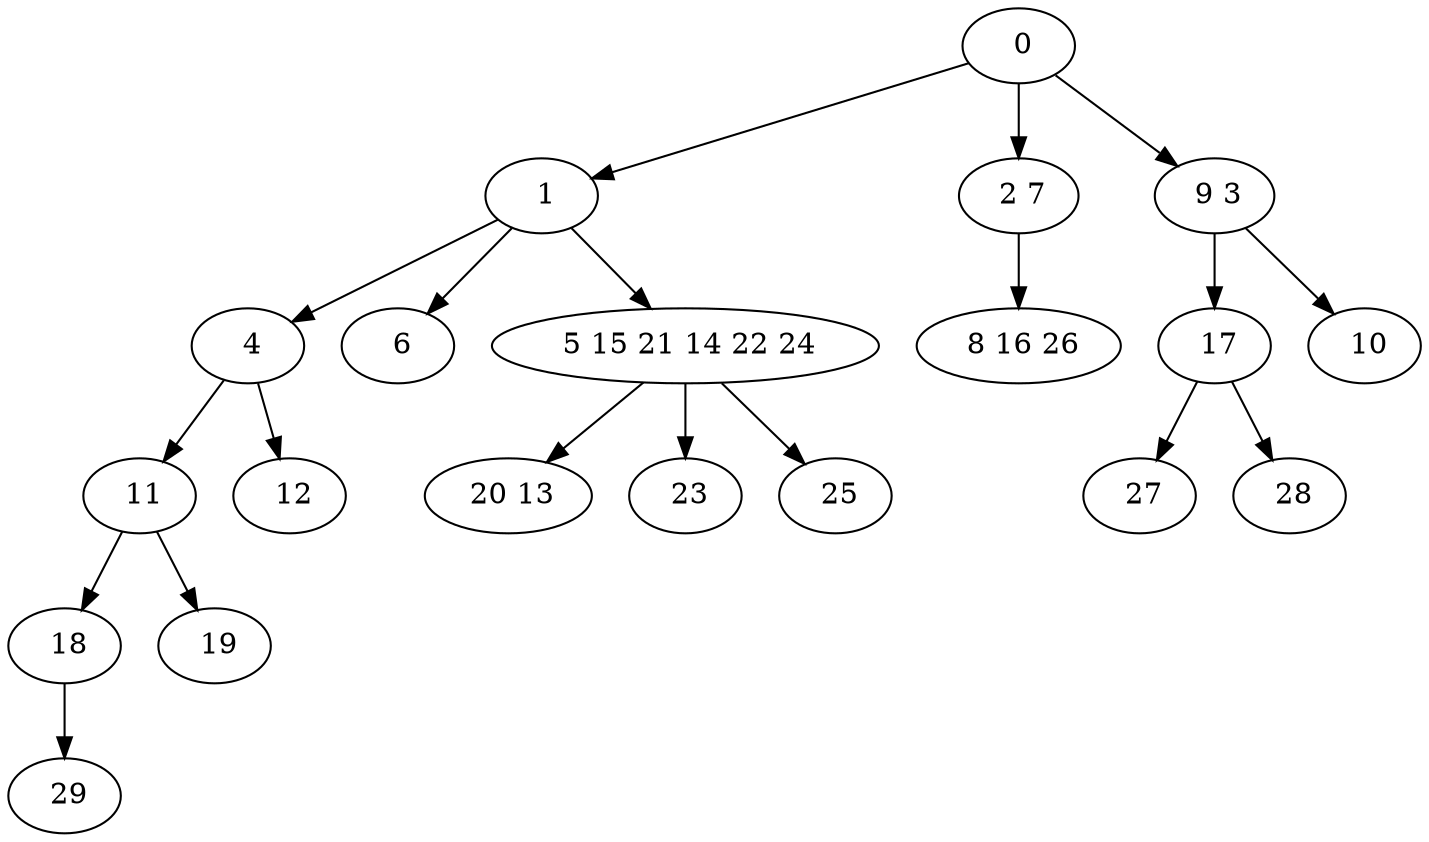 digraph mytree {
" 0" -> " 1";
" 0" -> " 2 7";
" 0" -> " 9 3";
" 1" -> " 4";
" 1" -> " 6";
" 1" -> " 5 15 21 14 22 24";
" 2 7" -> " 8 16 26";
" 9 3" -> " 17";
" 9 3" -> " 10";
" 4" -> " 11";
" 4" -> " 12";
" 6";
" 11" -> " 18";
" 11" -> " 19";
" 12";
" 18" -> " 29";
" 19";
" 17" -> " 27";
" 17" -> " 28";
" 27";
" 29";
" 28";
" 5 15 21 14 22 24" -> " 20 13";
" 5 15 21 14 22 24" -> " 23";
" 5 15 21 14 22 24" -> " 25";
" 20 13";
" 23";
" 25";
" 10";
" 8 16 26";
}
